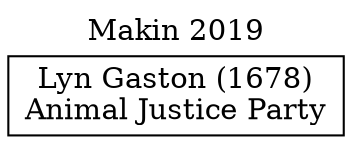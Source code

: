 // House preference flow
digraph "Lyn Gaston (1678)_Makin_2019" {
	graph [label="Makin 2019" labelloc=t mclimit=10]
	node [shape=box]
	"Lyn Gaston (1678)" [label="Lyn Gaston (1678)
Animal Justice Party"]
}
